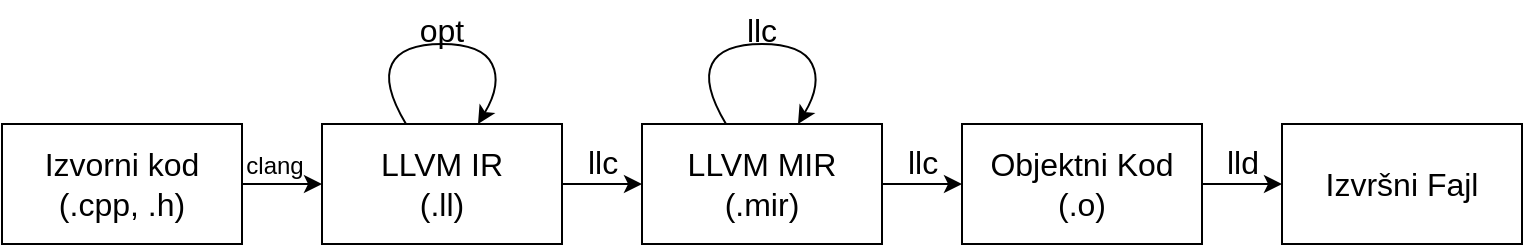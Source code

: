 <mxfile version="21.6.1" type="device">
  <diagram name="Page-1" id="x7HJZADq0CSXsbM1HGX_">
    <mxGraphModel dx="1056" dy="658" grid="1" gridSize="10" guides="1" tooltips="1" connect="1" arrows="1" fold="1" page="1" pageScale="1" pageWidth="850" pageHeight="1100" math="0" shadow="0">
      <root>
        <mxCell id="0" />
        <mxCell id="1" parent="0" />
        <mxCell id="tSf_uYO7oBgnf_22QolY-1" value="Izvorni kod &lt;br style=&quot;font-size: 16px;&quot;&gt;(.cpp, .h)" style="rounded=0;whiteSpace=wrap;html=1;fontSize=16;" parent="1" vertex="1">
          <mxGeometry x="40" y="300" width="120" height="60" as="geometry" />
        </mxCell>
        <mxCell id="tSf_uYO7oBgnf_22QolY-2" value="LLVM IR&lt;br style=&quot;font-size: 16px;&quot;&gt;(.ll)" style="rounded=0;whiteSpace=wrap;html=1;fontSize=16;" parent="1" vertex="1">
          <mxGeometry x="200" y="300" width="120" height="60" as="geometry" />
        </mxCell>
        <mxCell id="tSf_uYO7oBgnf_22QolY-3" value="LLVM MIR&lt;br style=&quot;font-size: 16px;&quot;&gt;(.mir)" style="rounded=0;whiteSpace=wrap;html=1;fontSize=16;" parent="1" vertex="1">
          <mxGeometry x="360" y="300" width="120" height="60" as="geometry" />
        </mxCell>
        <mxCell id="tSf_uYO7oBgnf_22QolY-4" value="" style="endArrow=classic;html=1;rounded=0;" parent="1" source="tSf_uYO7oBgnf_22QolY-1" target="tSf_uYO7oBgnf_22QolY-2" edge="1">
          <mxGeometry relative="1" as="geometry">
            <mxPoint x="150" y="329.5" as="sourcePoint" />
            <mxPoint x="230" y="330" as="targetPoint" />
          </mxGeometry>
        </mxCell>
        <mxCell id="tSf_uYO7oBgnf_22QolY-5" value="clang" style="edgeLabel;resizable=0;html=1;align=center;verticalAlign=middle;fontSize=12;labelBackgroundColor=none;" parent="tSf_uYO7oBgnf_22QolY-4" connectable="0" vertex="1">
          <mxGeometry relative="1" as="geometry">
            <mxPoint x="-4" y="-9" as="offset" />
          </mxGeometry>
        </mxCell>
        <mxCell id="tSf_uYO7oBgnf_22QolY-7" value="" style="endArrow=classic;html=1;rounded=0;" parent="1" source="tSf_uYO7oBgnf_22QolY-2" target="tSf_uYO7oBgnf_22QolY-3" edge="1">
          <mxGeometry relative="1" as="geometry">
            <mxPoint x="300" y="400" as="sourcePoint" />
            <mxPoint x="400" y="400" as="targetPoint" />
          </mxGeometry>
        </mxCell>
        <mxCell id="tSf_uYO7oBgnf_22QolY-8" value="llc" style="edgeLabel;resizable=0;html=1;align=center;verticalAlign=middle;fontSize=16;labelBackgroundColor=none;" parent="tSf_uYO7oBgnf_22QolY-7" connectable="0" vertex="1">
          <mxGeometry relative="1" as="geometry">
            <mxPoint y="-11" as="offset" />
          </mxGeometry>
        </mxCell>
        <mxCell id="tSf_uYO7oBgnf_22QolY-10" value="" style="curved=1;endArrow=classic;html=1;rounded=0;" parent="1" source="tSf_uYO7oBgnf_22QolY-2" target="tSf_uYO7oBgnf_22QolY-2" edge="1">
          <mxGeometry width="50" height="50" relative="1" as="geometry">
            <mxPoint x="220" y="270" as="sourcePoint" />
            <mxPoint x="280" y="230" as="targetPoint" />
            <Array as="points">
              <mxPoint x="230" y="280" />
              <mxPoint x="240" y="260" />
              <mxPoint x="280" y="260" />
              <mxPoint x="290" y="280" />
            </Array>
          </mxGeometry>
        </mxCell>
        <mxCell id="tSf_uYO7oBgnf_22QolY-12" value="opt" style="text;html=1;strokeColor=none;fillColor=none;align=center;verticalAlign=middle;whiteSpace=wrap;rounded=0;fontSize=16;" parent="1" vertex="1">
          <mxGeometry x="230" y="238" width="60" height="30" as="geometry" />
        </mxCell>
        <mxCell id="tSf_uYO7oBgnf_22QolY-13" value="" style="curved=1;endArrow=classic;html=1;rounded=0;" parent="1" edge="1">
          <mxGeometry width="50" height="50" relative="1" as="geometry">
            <mxPoint x="402" y="300" as="sourcePoint" />
            <mxPoint x="438" y="300" as="targetPoint" />
            <Array as="points">
              <mxPoint x="390" y="280" />
              <mxPoint x="400" y="260" />
              <mxPoint x="440" y="260" />
              <mxPoint x="450" y="280" />
            </Array>
          </mxGeometry>
        </mxCell>
        <mxCell id="tSf_uYO7oBgnf_22QolY-14" value="llc" style="text;html=1;strokeColor=none;fillColor=none;align=center;verticalAlign=middle;whiteSpace=wrap;rounded=0;fontSize=16;" parent="1" vertex="1">
          <mxGeometry x="390" y="238" width="60" height="30" as="geometry" />
        </mxCell>
        <mxCell id="tSf_uYO7oBgnf_22QolY-15" value="Objektni Kod&lt;br style=&quot;font-size: 16px;&quot;&gt;(.o)" style="rounded=0;whiteSpace=wrap;html=1;fontSize=16;" parent="1" vertex="1">
          <mxGeometry x="520" y="300" width="120" height="60" as="geometry" />
        </mxCell>
        <mxCell id="tSf_uYO7oBgnf_22QolY-16" value="" style="endArrow=classic;html=1;rounded=0;" parent="1" source="tSf_uYO7oBgnf_22QolY-3" target="tSf_uYO7oBgnf_22QolY-15" edge="1">
          <mxGeometry relative="1" as="geometry">
            <mxPoint x="490" y="320" as="sourcePoint" />
            <mxPoint x="370" y="340" as="targetPoint" />
          </mxGeometry>
        </mxCell>
        <mxCell id="tSf_uYO7oBgnf_22QolY-17" value="llc" style="edgeLabel;resizable=0;html=1;align=center;verticalAlign=middle;fontSize=16;labelBackgroundColor=none;" parent="tSf_uYO7oBgnf_22QolY-16" connectable="0" vertex="1">
          <mxGeometry relative="1" as="geometry">
            <mxPoint y="-11" as="offset" />
          </mxGeometry>
        </mxCell>
        <mxCell id="tSf_uYO7oBgnf_22QolY-18" value="Izvršni Fajl" style="rounded=0;whiteSpace=wrap;html=1;fontSize=16;" parent="1" vertex="1">
          <mxGeometry x="680" y="300" width="120" height="60" as="geometry" />
        </mxCell>
        <mxCell id="tSf_uYO7oBgnf_22QolY-19" value="" style="endArrow=classic;html=1;rounded=0;" parent="1" source="tSf_uYO7oBgnf_22QolY-15" target="tSf_uYO7oBgnf_22QolY-18" edge="1">
          <mxGeometry relative="1" as="geometry">
            <mxPoint x="570" y="270" as="sourcePoint" />
            <mxPoint x="670" y="270" as="targetPoint" />
          </mxGeometry>
        </mxCell>
        <mxCell id="tSf_uYO7oBgnf_22QolY-20" value="lld" style="edgeLabel;resizable=0;html=1;align=center;verticalAlign=middle;fontSize=16;labelBackgroundColor=none;" parent="tSf_uYO7oBgnf_22QolY-19" connectable="0" vertex="1">
          <mxGeometry relative="1" as="geometry">
            <mxPoint y="-11" as="offset" />
          </mxGeometry>
        </mxCell>
      </root>
    </mxGraphModel>
  </diagram>
</mxfile>
